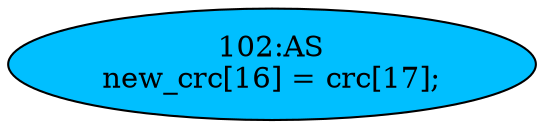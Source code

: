 strict digraph "" {
	node [label="\N"];
	"102:AS"	 [ast="<pyverilog.vparser.ast.Assign object at 0x7f1e241dff90>",
		def_var="['new_crc']",
		fillcolor=deepskyblue,
		label="102:AS
new_crc[16] = crc[17];",
		statements="[]",
		style=filled,
		typ=Assign,
		use_var="['crc']"];
}
